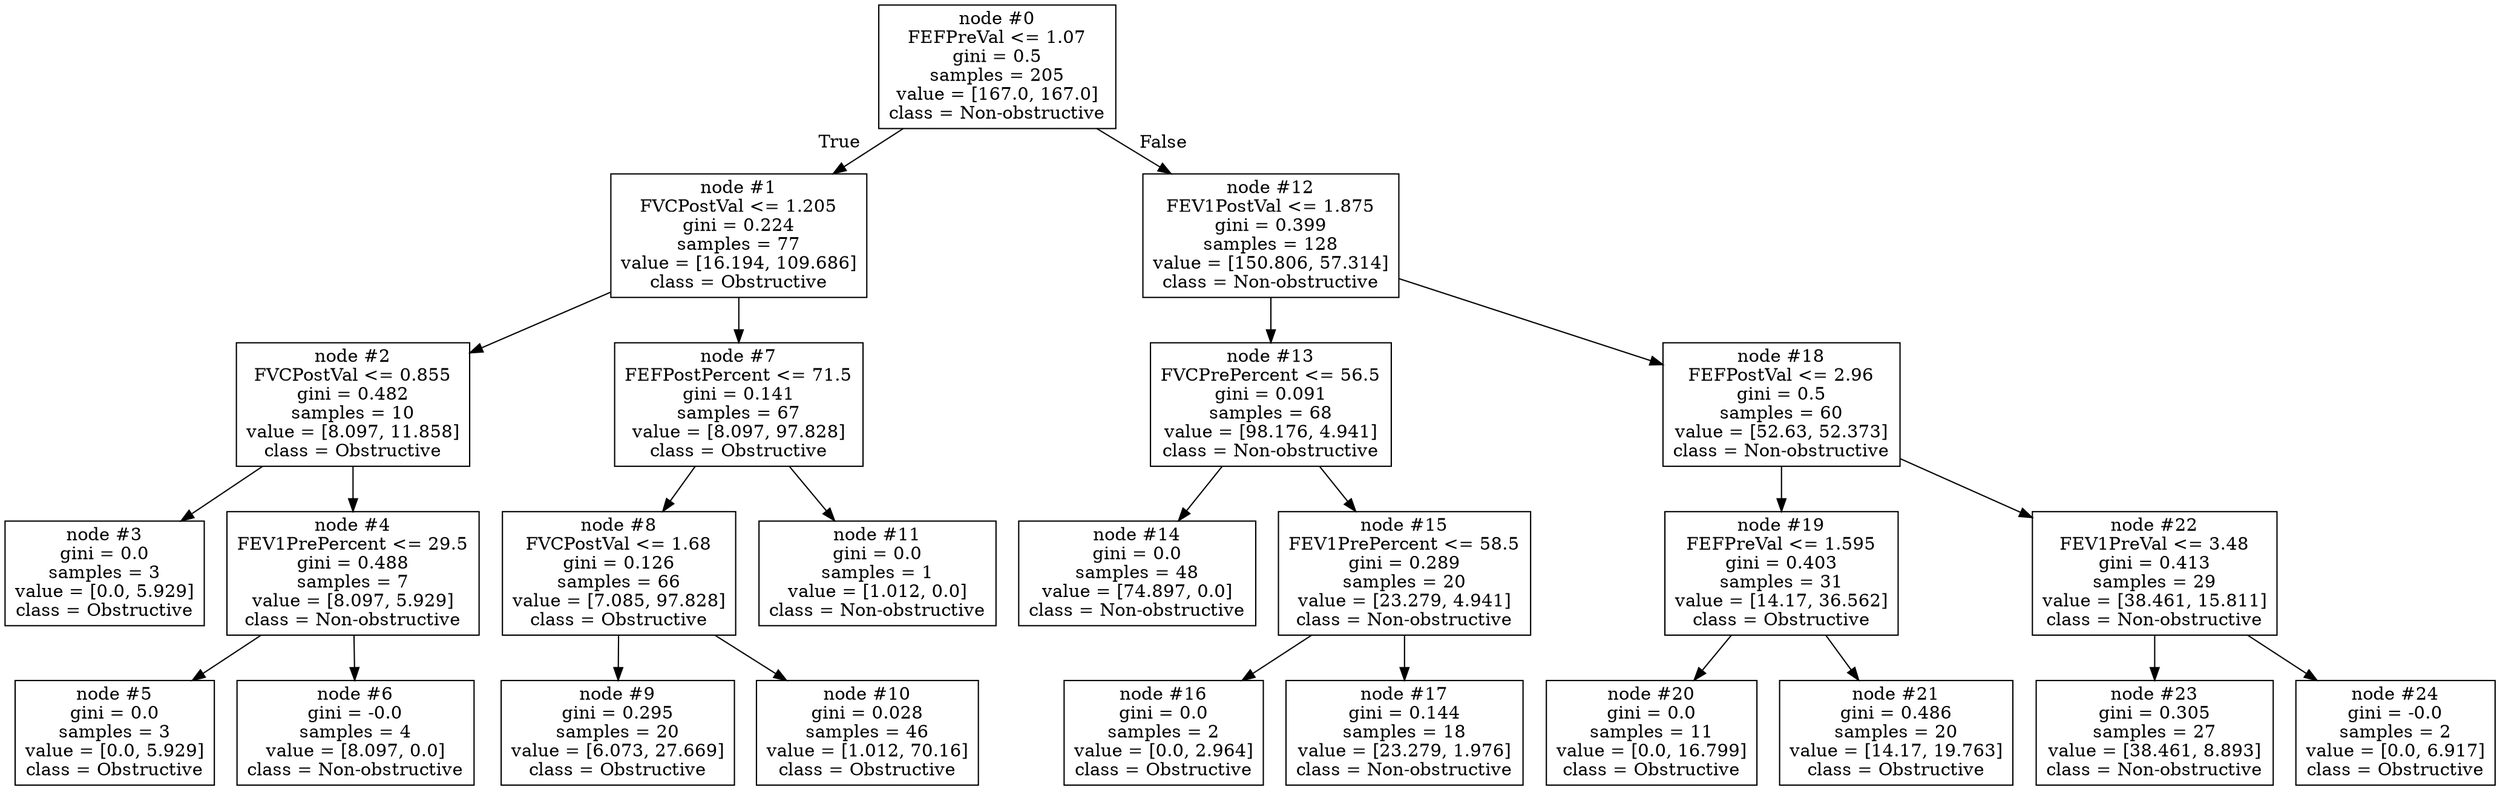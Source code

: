 digraph Tree {
node [shape=box] ;
0 [label="node #0\nFEFPreVal <= 1.07\ngini = 0.5\nsamples = 205\nvalue = [167.0, 167.0]\nclass = Non-obstructive"] ;
1 [label="node #1\nFVCPostVal <= 1.205\ngini = 0.224\nsamples = 77\nvalue = [16.194, 109.686]\nclass = Obstructive"] ;
0 -> 1 [labeldistance=2.5, labelangle=45, headlabel="True"] ;
2 [label="node #2\nFVCPostVal <= 0.855\ngini = 0.482\nsamples = 10\nvalue = [8.097, 11.858]\nclass = Obstructive"] ;
1 -> 2 ;
3 [label="node #3\ngini = 0.0\nsamples = 3\nvalue = [0.0, 5.929]\nclass = Obstructive"] ;
2 -> 3 ;
4 [label="node #4\nFEV1PrePercent <= 29.5\ngini = 0.488\nsamples = 7\nvalue = [8.097, 5.929]\nclass = Non-obstructive"] ;
2 -> 4 ;
5 [label="node #5\ngini = 0.0\nsamples = 3\nvalue = [0.0, 5.929]\nclass = Obstructive"] ;
4 -> 5 ;
6 [label="node #6\ngini = -0.0\nsamples = 4\nvalue = [8.097, 0.0]\nclass = Non-obstructive"] ;
4 -> 6 ;
7 [label="node #7\nFEFPostPercent <= 71.5\ngini = 0.141\nsamples = 67\nvalue = [8.097, 97.828]\nclass = Obstructive"] ;
1 -> 7 ;
8 [label="node #8\nFVCPostVal <= 1.68\ngini = 0.126\nsamples = 66\nvalue = [7.085, 97.828]\nclass = Obstructive"] ;
7 -> 8 ;
9 [label="node #9\ngini = 0.295\nsamples = 20\nvalue = [6.073, 27.669]\nclass = Obstructive"] ;
8 -> 9 ;
10 [label="node #10\ngini = 0.028\nsamples = 46\nvalue = [1.012, 70.16]\nclass = Obstructive"] ;
8 -> 10 ;
11 [label="node #11\ngini = 0.0\nsamples = 1\nvalue = [1.012, 0.0]\nclass = Non-obstructive"] ;
7 -> 11 ;
12 [label="node #12\nFEV1PostVal <= 1.875\ngini = 0.399\nsamples = 128\nvalue = [150.806, 57.314]\nclass = Non-obstructive"] ;
0 -> 12 [labeldistance=2.5, labelangle=-45, headlabel="False"] ;
13 [label="node #13\nFVCPrePercent <= 56.5\ngini = 0.091\nsamples = 68\nvalue = [98.176, 4.941]\nclass = Non-obstructive"] ;
12 -> 13 ;
14 [label="node #14\ngini = 0.0\nsamples = 48\nvalue = [74.897, 0.0]\nclass = Non-obstructive"] ;
13 -> 14 ;
15 [label="node #15\nFEV1PrePercent <= 58.5\ngini = 0.289\nsamples = 20\nvalue = [23.279, 4.941]\nclass = Non-obstructive"] ;
13 -> 15 ;
16 [label="node #16\ngini = 0.0\nsamples = 2\nvalue = [0.0, 2.964]\nclass = Obstructive"] ;
15 -> 16 ;
17 [label="node #17\ngini = 0.144\nsamples = 18\nvalue = [23.279, 1.976]\nclass = Non-obstructive"] ;
15 -> 17 ;
18 [label="node #18\nFEFPostVal <= 2.96\ngini = 0.5\nsamples = 60\nvalue = [52.63, 52.373]\nclass = Non-obstructive"] ;
12 -> 18 ;
19 [label="node #19\nFEFPreVal <= 1.595\ngini = 0.403\nsamples = 31\nvalue = [14.17, 36.562]\nclass = Obstructive"] ;
18 -> 19 ;
20 [label="node #20\ngini = 0.0\nsamples = 11\nvalue = [0.0, 16.799]\nclass = Obstructive"] ;
19 -> 20 ;
21 [label="node #21\ngini = 0.486\nsamples = 20\nvalue = [14.17, 19.763]\nclass = Obstructive"] ;
19 -> 21 ;
22 [label="node #22\nFEV1PreVal <= 3.48\ngini = 0.413\nsamples = 29\nvalue = [38.461, 15.811]\nclass = Non-obstructive"] ;
18 -> 22 ;
23 [label="node #23\ngini = 0.305\nsamples = 27\nvalue = [38.461, 8.893]\nclass = Non-obstructive"] ;
22 -> 23 ;
24 [label="node #24\ngini = -0.0\nsamples = 2\nvalue = [0.0, 6.917]\nclass = Obstructive"] ;
22 -> 24 ;
}
